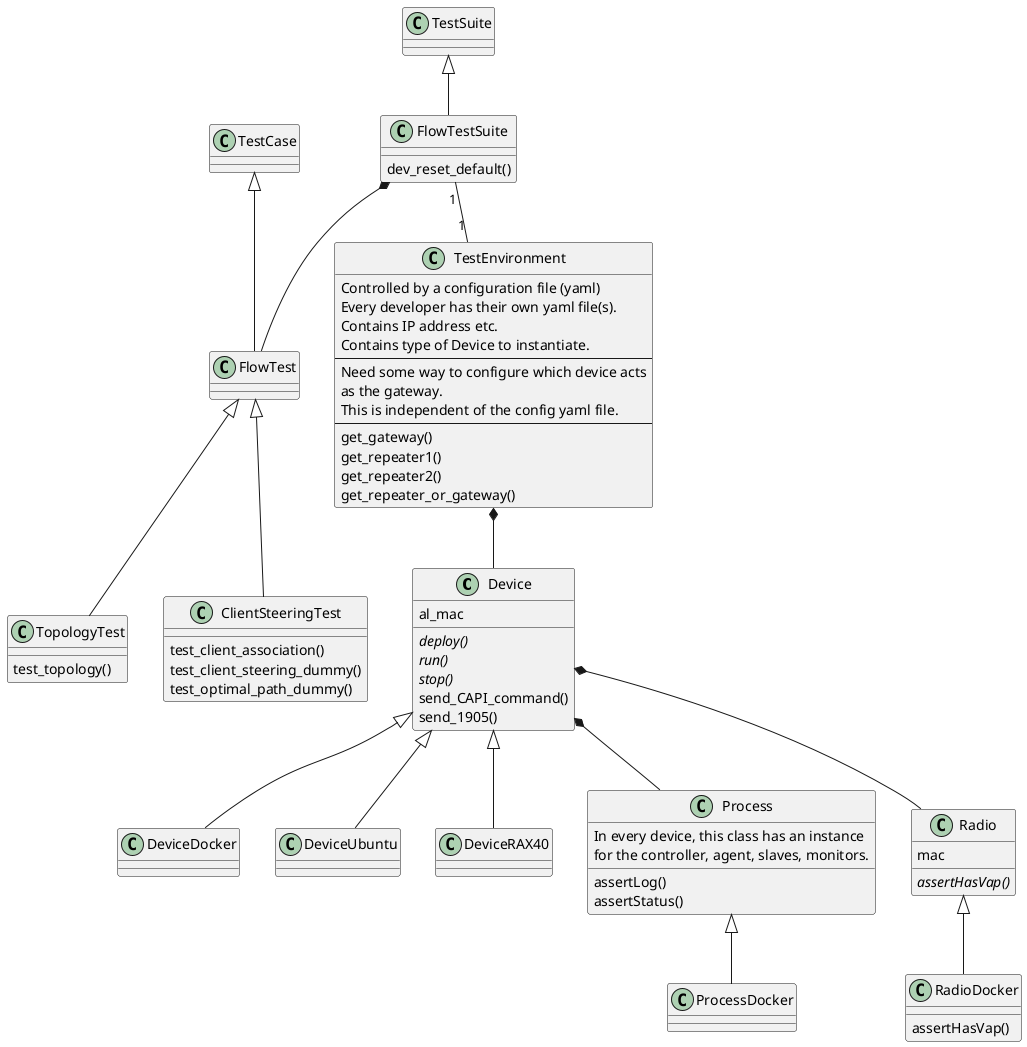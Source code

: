 @startuml

class Device {
   al_mac
   
   {abstract} deploy()
   {abstract} run()
   {abstract} stop()
   send_CAPI_command()
   send_1905()
}


Device <|-- DeviceDocker

Device <|-- DeviceUbuntu

Device <|-- DeviceRAX40

class Process {
   In every device, this class has an instance
   for the controller, agent, slaves, monitors.
      
   assertLog()
   assertStatus()
}

Process <|-- ProcessDocker

Device *-- Process

class Radio {
  mac
  
  {abstract} assertHasVap()
}

class RadioDocker {
  assertHasVap()
}

Radio <|-- RadioDocker

Device *-- Radio

class FlowTest

TestCase <|-- FlowTest

class TestEnvironment {
  Controlled by a configuration file (yaml)
  Every developer has their own yaml file(s).
  Contains IP address etc.
  Contains type of Device to instantiate.
  ---
  Need some way to configure which device acts
  as the gateway.
  This is independent of the config yaml file.
  ---
  get_gateway()
  get_repeater1()
  get_repeater2()
  get_repeater_or_gateway()
}


TestEnvironment *-- Device

TestSuite <|-- FlowTestSuite

FlowTestSuite *-- FlowTest

FlowTestSuite "1" -- "1" TestEnvironment

class FlowTestSuite {
  dev_reset_default()
}

FlowTest <|-- TopologyTest

class TopologyTest {
  test_topology()
}

class ClientSteeringTest {
   test_client_association()
   test_client_steering_dummy()
   test_optimal_path_dummy()
}

FlowTest <|-- ClientSteeringTest

@enduml